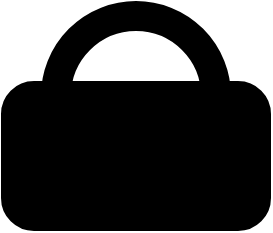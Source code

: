 <mxfile>
    <diagram id="Zb8ktAPhe-OzTOvBc9z7" name="Page-1">
        <mxGraphModel dx="1326" dy="756" grid="1" gridSize="10" guides="1" tooltips="1" connect="1" arrows="1" fold="1" page="1" pageScale="1" pageWidth="850" pageHeight="1100" math="0" shadow="0">
            <root>
                <mxCell id="0"/>
                <mxCell id="1" parent="0"/>
                <mxCell id="2" value="" style="rounded=1;whiteSpace=wrap;html=1;strokeWidth=15;strokeOpacity=100;fillOpacity=100;shadow=0;fillColor=#000000;" vertex="1" parent="1">
                    <mxGeometry x="360" y="360" width="120" height="60" as="geometry"/>
                </mxCell>
                <mxCell id="3" value="" style="ellipse;whiteSpace=wrap;html=1;aspect=fixed;shadow=0;strokeWidth=15;fillColor=#FFFFFF;strokeOpacity=100;fillOpacity=0;" vertex="1" parent="1">
                    <mxGeometry x="380" y="320" width="80" height="80" as="geometry"/>
                </mxCell>
            </root>
        </mxGraphModel>
    </diagram>
</mxfile>